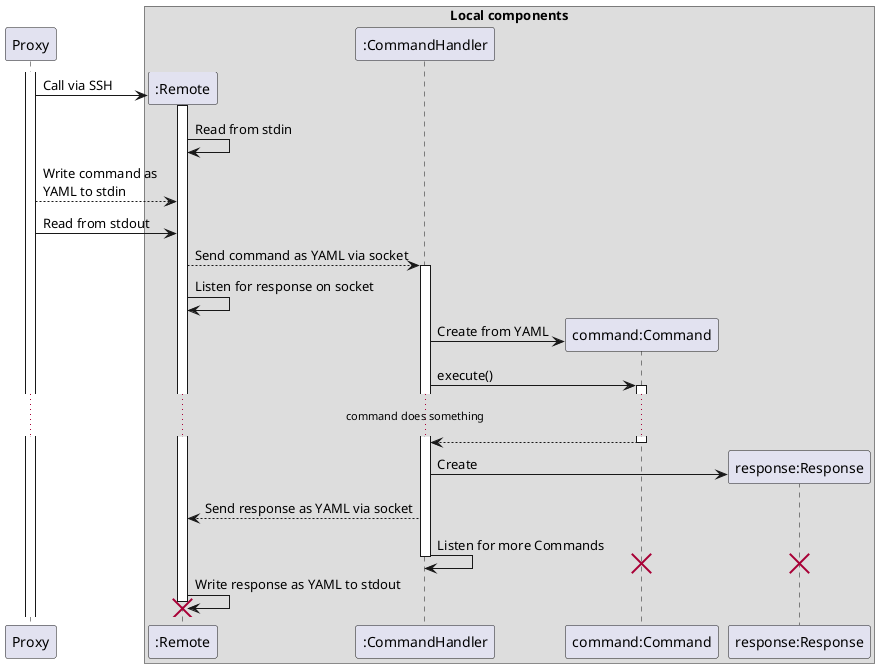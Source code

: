 @startuml

participant Proxy

box "Local components"
    participant ":Remote" as Remote
    participant ":CommandHandler" as CommandHandler
    participant "command:Command" as Command
    participant "response:Response" as Response
end box

activate Proxy
Proxy -> Remote ** : Call via SSH
activate Remote
Remote -> Remote : Read from stdin
Proxy --> Remote : Write command as \nYAML to stdin
Proxy -> Remote : Read from stdout
Remote --> CommandHandler ++ : Send command as YAML via socket
Remote -> Remote : Listen for response on socket
CommandHandler -> Command ** : Create from YAML
CommandHandler -> Command ++ : execute()
... command does something ...
CommandHandler <-- Command -- 
CommandHandler -> Response ** : Create
CommandHandler --> Remote : Send response as YAML via socket
CommandHandler -> CommandHandler : Listen for more Commands
destroy Command
destroy Response
deactivate CommandHandler
Remote -> Remote : Write response as YAML to stdout
destroy Remote
@enduml
